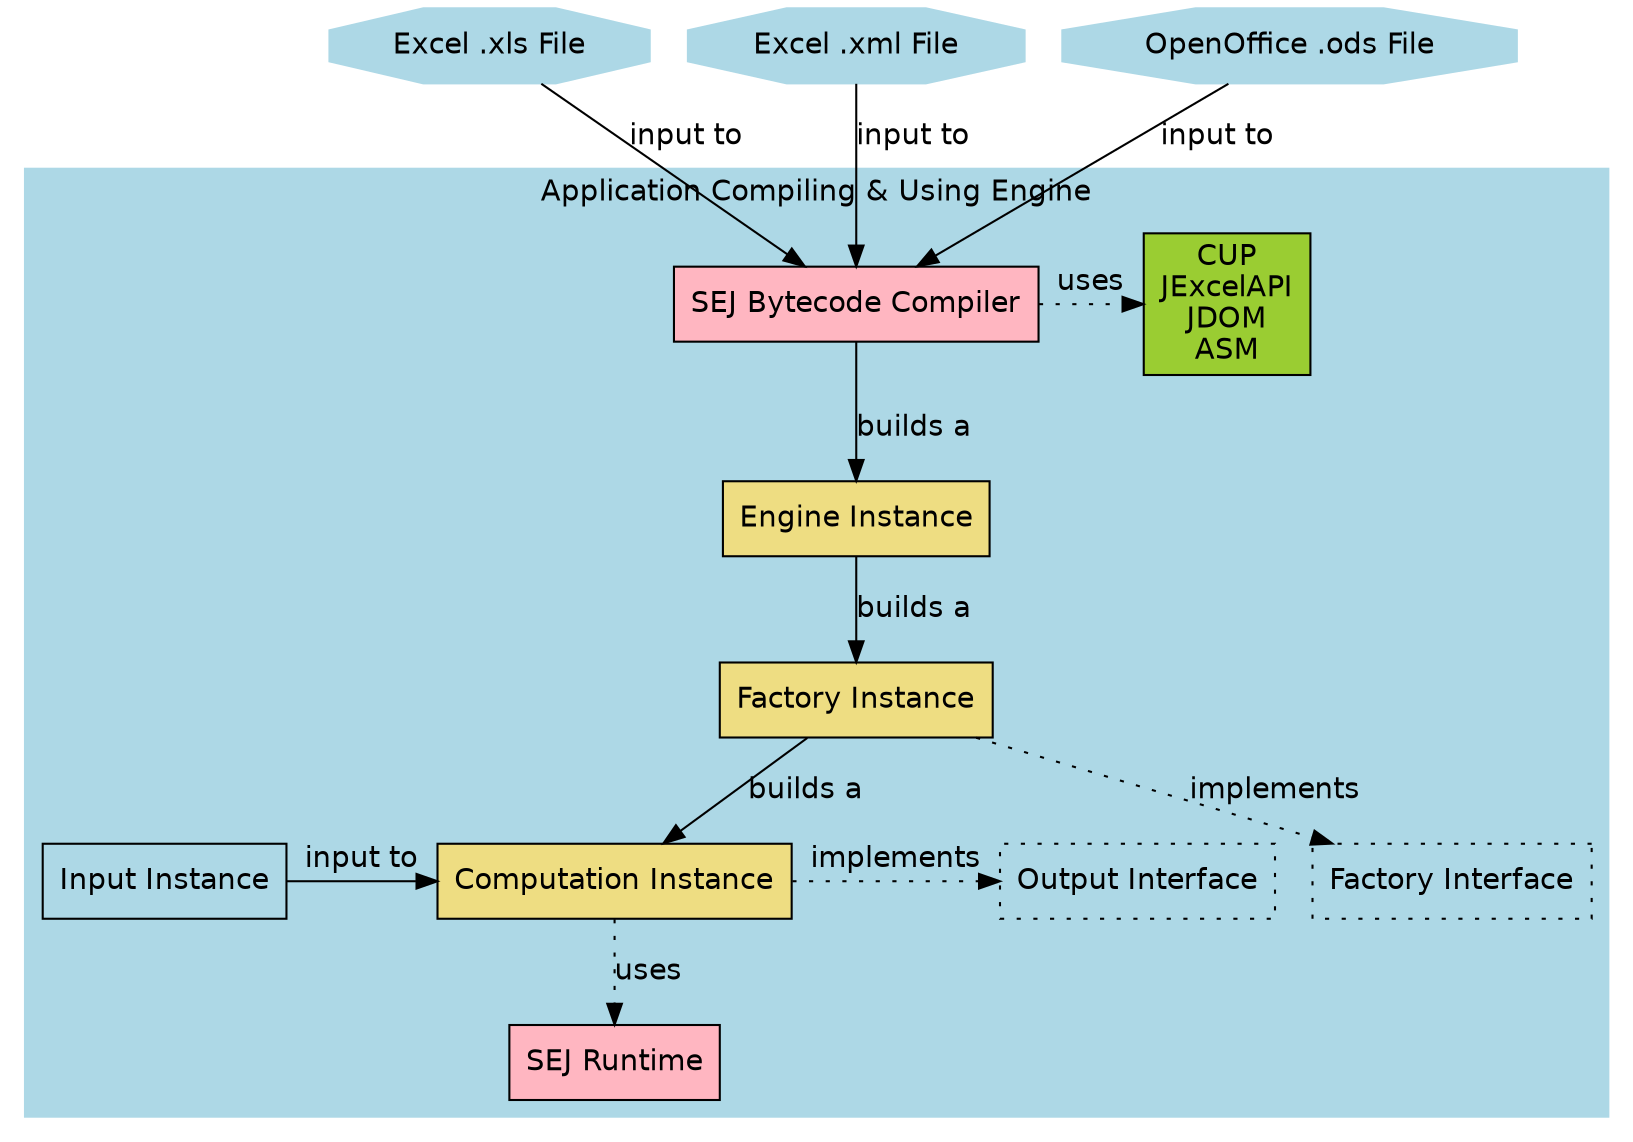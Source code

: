 digraph "SEJ Component Overview" {
	fontname = "Helvetica";

	node [ shape = box, fontname = "Helvetica" ];
	edge [ fontname = "Helvetica" ];
	
	subgraph input {
					node [style = filled, color = lightblue ];
		xls			[ label = "Excel .xls File", shape=octagon ];
		xml			[ label = "Excel .xml File", shape=octagon ];
		ods			[ label = "OpenOffice .ods File", shape=octagon ];
	}
	
	subgraph cluster_runtime {
					label = "Application Compiling & Using Engine";
					style = filled;
					color = lightblue;

		{ 			node [ style = filled, fillcolor = lightpink ];
		comp 		[ label = "SEJ Bytecode Compiler" ];
		run			[ label = "SEJ Runtime" ];
		}
		
		{ 			node [ style = filled, fillcolor = lightgoldenrod ];
		bceng		[ label = "Engine Instance" ];
		bcfact		[ label = "Factory Instance" ];
		calc		[ label = "Computation Instance" ];
		}

		inp			[ label = "Input Instance" ];
		outp		[ label = "Output Interface", style = dotted ];
		fact		[ label = "Factory Interface", style = dotted ];
		
		{ 			node [ style = filled, fillcolor = yellowgreen ];
		ext			[ label = "CUP\nJExcelAPI\nJDOM\nASM" ];
		}
		
		{ rank = same; comp; ext; }
		{ rank = same; calc; inp; outp; }
	}

	{ 				edge [ label = "input to" ];
	xls -> comp;
	xml -> comp;
	ods -> comp;
	inp -> calc;
	}
	
	{ 				edge [ label = "builds a" ];
	comp -> bceng -> bcfact -> calc;
	}

	{ 				edge [ label = "implements", style=dotted ];
	calc -> outp;
	bcfact -> fact;
	}

	{ 				edge [ style = dotted, label = "uses" ];
	comp -> ext;
	calc -> run;
	}

}